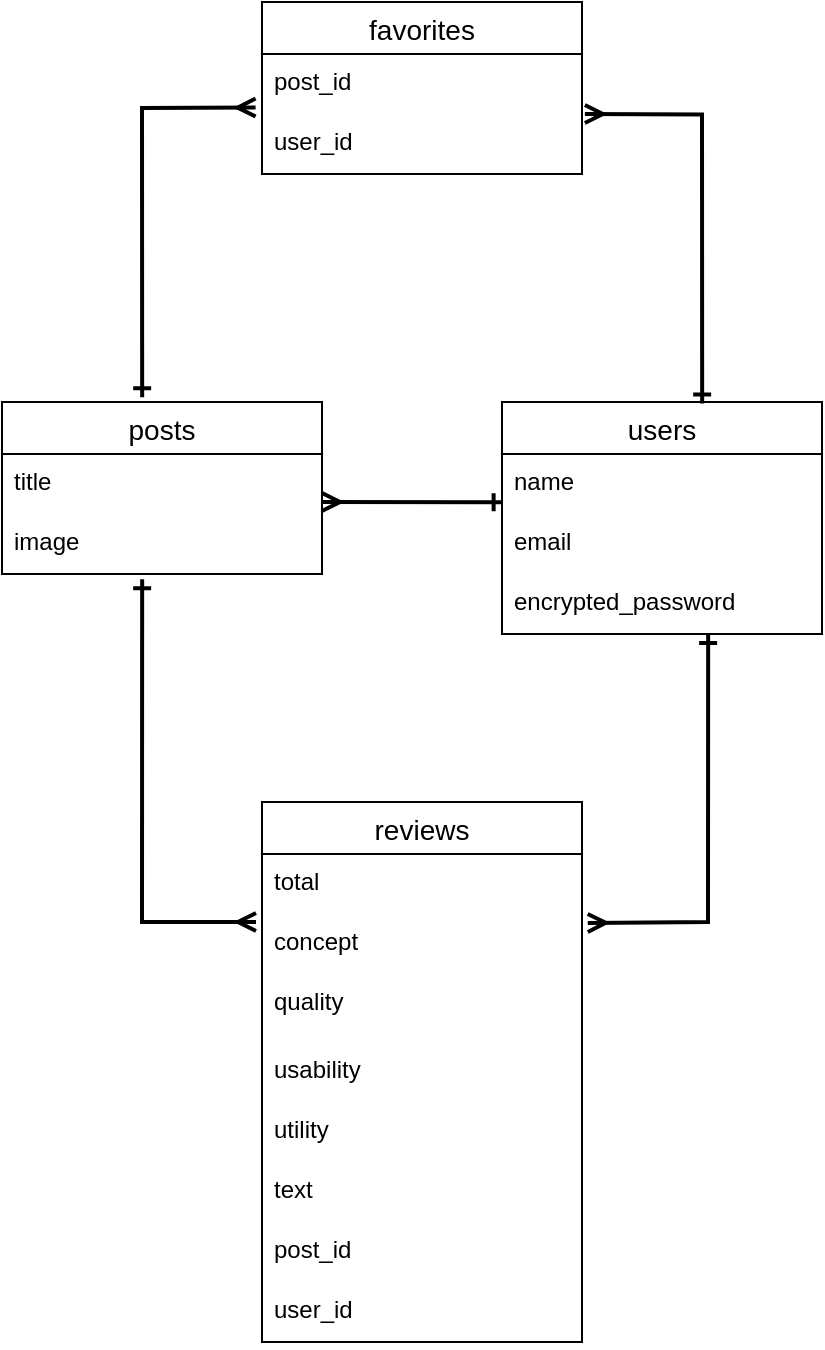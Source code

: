 <mxfile>
    <diagram id="NzNJr5eJ0N_GMcaNAV5l" name="ページ1">
        <mxGraphModel dx="519" dy="814" grid="1" gridSize="10" guides="1" tooltips="1" connect="1" arrows="1" fold="1" page="1" pageScale="1" pageWidth="827" pageHeight="1169" math="0" shadow="0">
            <root>
                <mxCell id="0"/>
                <mxCell id="1" parent="0"/>
                <mxCell id="2" value="posts" style="swimlane;fontStyle=0;childLayout=stackLayout;horizontal=1;startSize=26;horizontalStack=0;resizeParent=1;resizeParentMax=0;resizeLast=0;collapsible=1;marginBottom=0;align=center;fontSize=14;" parent="1" vertex="1">
                    <mxGeometry x="110" y="240" width="160" height="86" as="geometry"/>
                </mxCell>
                <mxCell id="3" value="title" style="text;strokeColor=none;fillColor=none;spacingLeft=4;spacingRight=4;overflow=hidden;rotatable=0;points=[[0,0.5],[1,0.5]];portConstraint=eastwest;fontSize=12;" parent="2" vertex="1">
                    <mxGeometry y="26" width="160" height="30" as="geometry"/>
                </mxCell>
                <mxCell id="27" value="" style="endArrow=ERone;html=1;rounded=0;entryX=0.002;entryY=0.804;entryDx=0;entryDy=0;entryPerimeter=0;endFill=0;startArrow=ERmany;startFill=0;strokeWidth=2;" parent="2" target="7" edge="1">
                    <mxGeometry relative="1" as="geometry">
                        <mxPoint x="160" y="50" as="sourcePoint"/>
                        <mxPoint x="300" y="50" as="targetPoint"/>
                    </mxGeometry>
                </mxCell>
                <mxCell id="4" value="image" style="text;strokeColor=none;fillColor=none;spacingLeft=4;spacingRight=4;overflow=hidden;rotatable=0;points=[[0,0.5],[1,0.5]];portConstraint=eastwest;fontSize=12;" parent="2" vertex="1">
                    <mxGeometry y="56" width="160" height="30" as="geometry"/>
                </mxCell>
                <mxCell id="6" value="users" style="swimlane;fontStyle=0;childLayout=stackLayout;horizontal=1;startSize=26;horizontalStack=0;resizeParent=1;resizeParentMax=0;resizeLast=0;collapsible=1;marginBottom=0;align=center;fontSize=14;" parent="1" vertex="1">
                    <mxGeometry x="360" y="240" width="160" height="116" as="geometry"/>
                </mxCell>
                <mxCell id="7" value="name" style="text;strokeColor=none;fillColor=none;spacingLeft=4;spacingRight=4;overflow=hidden;rotatable=0;points=[[0,0.5],[1,0.5]];portConstraint=eastwest;fontSize=12;" parent="6" vertex="1">
                    <mxGeometry y="26" width="160" height="30" as="geometry"/>
                </mxCell>
                <mxCell id="8" value="email" style="text;strokeColor=none;fillColor=none;spacingLeft=4;spacingRight=4;overflow=hidden;rotatable=0;points=[[0,0.5],[1,0.5]];portConstraint=eastwest;fontSize=12;" parent="6" vertex="1">
                    <mxGeometry y="56" width="160" height="30" as="geometry"/>
                </mxCell>
                <mxCell id="9" value="encrypted_password" style="text;strokeColor=none;fillColor=none;spacingLeft=4;spacingRight=4;overflow=hidden;rotatable=0;points=[[0,0.5],[1,0.5]];portConstraint=eastwest;fontSize=12;" parent="6" vertex="1">
                    <mxGeometry y="86" width="160" height="30" as="geometry"/>
                </mxCell>
                <mxCell id="10" value="reviews" style="swimlane;fontStyle=0;childLayout=stackLayout;horizontal=1;startSize=26;horizontalStack=0;resizeParent=1;resizeParentMax=0;resizeLast=0;collapsible=1;marginBottom=0;align=center;fontSize=14;" parent="1" vertex="1">
                    <mxGeometry x="240" y="440" width="160" height="270" as="geometry"/>
                </mxCell>
                <mxCell id="11" value="total" style="text;strokeColor=none;fillColor=none;spacingLeft=4;spacingRight=4;overflow=hidden;rotatable=0;points=[[0,0.5],[1,0.5]];portConstraint=eastwest;fontSize=12;" parent="10" vertex="1">
                    <mxGeometry y="26" width="160" height="30" as="geometry"/>
                </mxCell>
                <mxCell id="12" value="concept" style="text;strokeColor=none;fillColor=none;spacingLeft=4;spacingRight=4;overflow=hidden;rotatable=0;points=[[0,0.5],[1,0.5]];portConstraint=eastwest;fontSize=12;" parent="10" vertex="1">
                    <mxGeometry y="56" width="160" height="30" as="geometry"/>
                </mxCell>
                <mxCell id="13" value="quality" style="text;strokeColor=none;fillColor=none;spacingLeft=4;spacingRight=4;overflow=hidden;rotatable=0;points=[[0,0.5],[1,0.5]];portConstraint=eastwest;fontSize=12;" parent="10" vertex="1">
                    <mxGeometry y="86" width="160" height="34" as="geometry"/>
                </mxCell>
                <mxCell id="16" value="usability" style="text;strokeColor=none;fillColor=none;spacingLeft=4;spacingRight=4;overflow=hidden;rotatable=0;points=[[0,0.5],[1,0.5]];portConstraint=eastwest;fontSize=12;" parent="10" vertex="1">
                    <mxGeometry y="120" width="160" height="30" as="geometry"/>
                </mxCell>
                <mxCell id="18" value="utility" style="text;strokeColor=none;fillColor=none;spacingLeft=4;spacingRight=4;overflow=hidden;rotatable=0;points=[[0,0.5],[1,0.5]];portConstraint=eastwest;fontSize=12;" parent="10" vertex="1">
                    <mxGeometry y="150" width="160" height="30" as="geometry"/>
                </mxCell>
                <mxCell id="17" value="text" style="text;strokeColor=none;fillColor=none;spacingLeft=4;spacingRight=4;overflow=hidden;rotatable=0;points=[[0,0.5],[1,0.5]];portConstraint=eastwest;fontSize=12;" parent="10" vertex="1">
                    <mxGeometry y="180" width="160" height="30" as="geometry"/>
                </mxCell>
                <mxCell id="19" value="post_id" style="text;strokeColor=none;fillColor=none;spacingLeft=4;spacingRight=4;overflow=hidden;rotatable=0;points=[[0,0.5],[1,0.5]];portConstraint=eastwest;fontSize=12;" parent="10" vertex="1">
                    <mxGeometry y="210" width="160" height="30" as="geometry"/>
                </mxCell>
                <mxCell id="20" value="user_id" style="text;strokeColor=none;fillColor=none;spacingLeft=4;spacingRight=4;overflow=hidden;rotatable=0;points=[[0,0.5],[1,0.5]];portConstraint=eastwest;fontSize=12;" parent="10" vertex="1">
                    <mxGeometry y="240" width="160" height="30" as="geometry"/>
                </mxCell>
                <mxCell id="21" value="favorites" style="swimlane;fontStyle=0;childLayout=stackLayout;horizontal=1;startSize=26;horizontalStack=0;resizeParent=1;resizeParentMax=0;resizeLast=0;collapsible=1;marginBottom=0;align=center;fontSize=14;" parent="1" vertex="1">
                    <mxGeometry x="240" y="40" width="160" height="86" as="geometry"/>
                </mxCell>
                <mxCell id="22" value="post_id" style="text;strokeColor=none;fillColor=none;spacingLeft=4;spacingRight=4;overflow=hidden;rotatable=0;points=[[0,0.5],[1,0.5]];portConstraint=eastwest;fontSize=12;" parent="21" vertex="1">
                    <mxGeometry y="26" width="160" height="30" as="geometry"/>
                </mxCell>
                <mxCell id="23" value="user_id" style="text;strokeColor=none;fillColor=none;spacingLeft=4;spacingRight=4;overflow=hidden;rotatable=0;points=[[0,0.5],[1,0.5]];portConstraint=eastwest;fontSize=12;" parent="21" vertex="1">
                    <mxGeometry y="56" width="160" height="30" as="geometry"/>
                </mxCell>
                <mxCell id="28" value="" style="endArrow=ERone;html=1;rounded=0;entryX=0.438;entryY=-0.028;entryDx=0;entryDy=0;entryPerimeter=0;endFill=0;startArrow=ERmany;startFill=0;exitX=-0.02;exitY=0.893;exitDx=0;exitDy=0;exitPerimeter=0;strokeWidth=2;" parent="1" source="22" target="2" edge="1">
                    <mxGeometry relative="1" as="geometry">
                        <mxPoint x="180" y="90" as="sourcePoint"/>
                        <mxPoint x="270.0" y="200.12" as="targetPoint"/>
                        <Array as="points">
                            <mxPoint x="180" y="93"/>
                        </Array>
                    </mxGeometry>
                </mxCell>
                <mxCell id="29" value="" style="endArrow=ERone;html=1;rounded=0;entryX=0.438;entryY=-0.028;entryDx=0;entryDy=0;entryPerimeter=0;endFill=0;startArrow=ERmany;startFill=0;exitX=1.009;exitY=0;exitDx=0;exitDy=0;exitPerimeter=0;strokeWidth=2;" parent="1" source="23" edge="1">
                    <mxGeometry relative="1" as="geometry">
                        <mxPoint x="516.8" y="96.0" as="sourcePoint"/>
                        <mxPoint x="460.08" y="240.802" as="targetPoint"/>
                        <Array as="points">
                            <mxPoint x="460" y="96.21"/>
                        </Array>
                    </mxGeometry>
                </mxCell>
                <mxCell id="30" value="" style="endArrow=ERone;html=1;rounded=0;entryX=0.438;entryY=-0.028;entryDx=0;entryDy=0;entryPerimeter=0;endFill=0;startArrow=ERmany;startFill=0;strokeWidth=2;" parent="1" edge="1">
                    <mxGeometry relative="1" as="geometry">
                        <mxPoint x="237" y="500" as="sourcePoint"/>
                        <mxPoint x="180.08" y="328.592" as="targetPoint"/>
                        <Array as="points">
                            <mxPoint x="180" y="500"/>
                        </Array>
                    </mxGeometry>
                </mxCell>
                <mxCell id="31" value="" style="endArrow=ERone;html=1;rounded=0;entryX=0.438;entryY=-0.028;entryDx=0;entryDy=0;entryPerimeter=0;endFill=0;startArrow=ERmany;startFill=0;exitX=1.018;exitY=0.149;exitDx=0;exitDy=0;exitPerimeter=0;strokeWidth=2;" parent="1" source="12" edge="1">
                    <mxGeometry relative="1" as="geometry">
                        <mxPoint x="520" y="527.41" as="sourcePoint"/>
                        <mxPoint x="463.08" y="356.002" as="targetPoint"/>
                        <Array as="points">
                            <mxPoint x="463" y="500"/>
                        </Array>
                    </mxGeometry>
                </mxCell>
            </root>
        </mxGraphModel>
    </diagram>
</mxfile>
